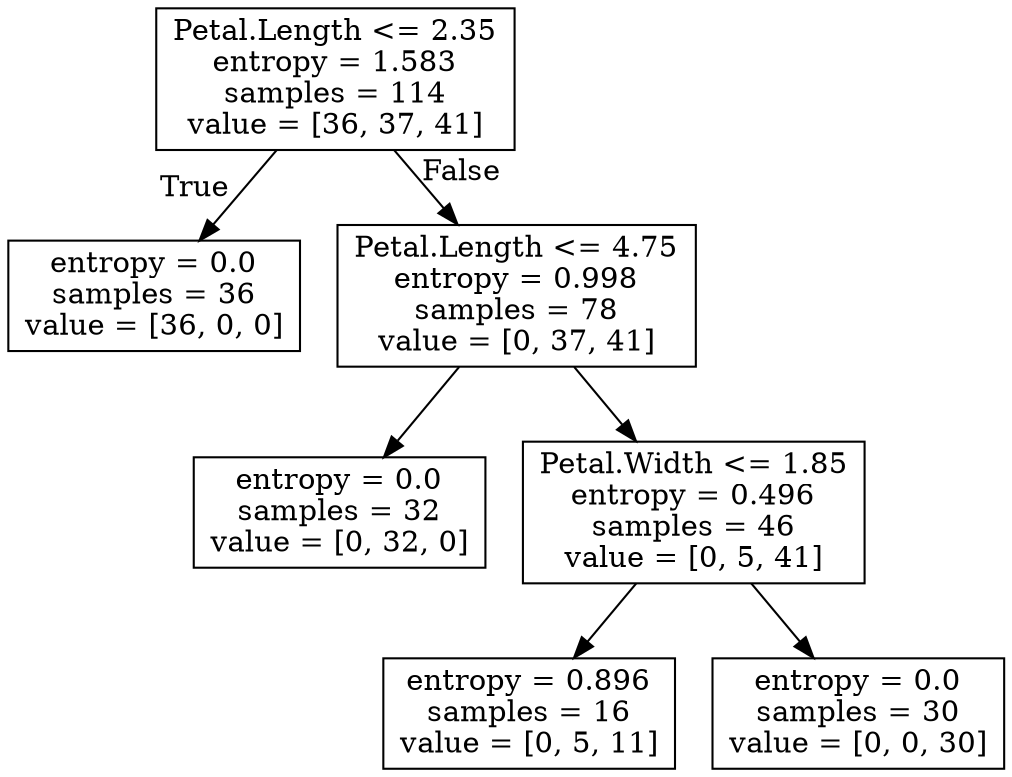 digraph Tree {
node [shape=box] ;
0 [label="Petal.Length <= 2.35\nentropy = 1.583\nsamples = 114\nvalue = [36, 37, 41]"] ;
1 [label="entropy = 0.0\nsamples = 36\nvalue = [36, 0, 0]"] ;
0 -> 1 [labeldistance=2.5, labelangle=45, headlabel="True"] ;
2 [label="Petal.Length <= 4.75\nentropy = 0.998\nsamples = 78\nvalue = [0, 37, 41]"] ;
0 -> 2 [labeldistance=2.5, labelangle=-45, headlabel="False"] ;
3 [label="entropy = 0.0\nsamples = 32\nvalue = [0, 32, 0]"] ;
2 -> 3 ;
4 [label="Petal.Width <= 1.85\nentropy = 0.496\nsamples = 46\nvalue = [0, 5, 41]"] ;
2 -> 4 ;
5 [label="entropy = 0.896\nsamples = 16\nvalue = [0, 5, 11]"] ;
4 -> 5 ;
6 [label="entropy = 0.0\nsamples = 30\nvalue = [0, 0, 30]"] ;
4 -> 6 ;
}